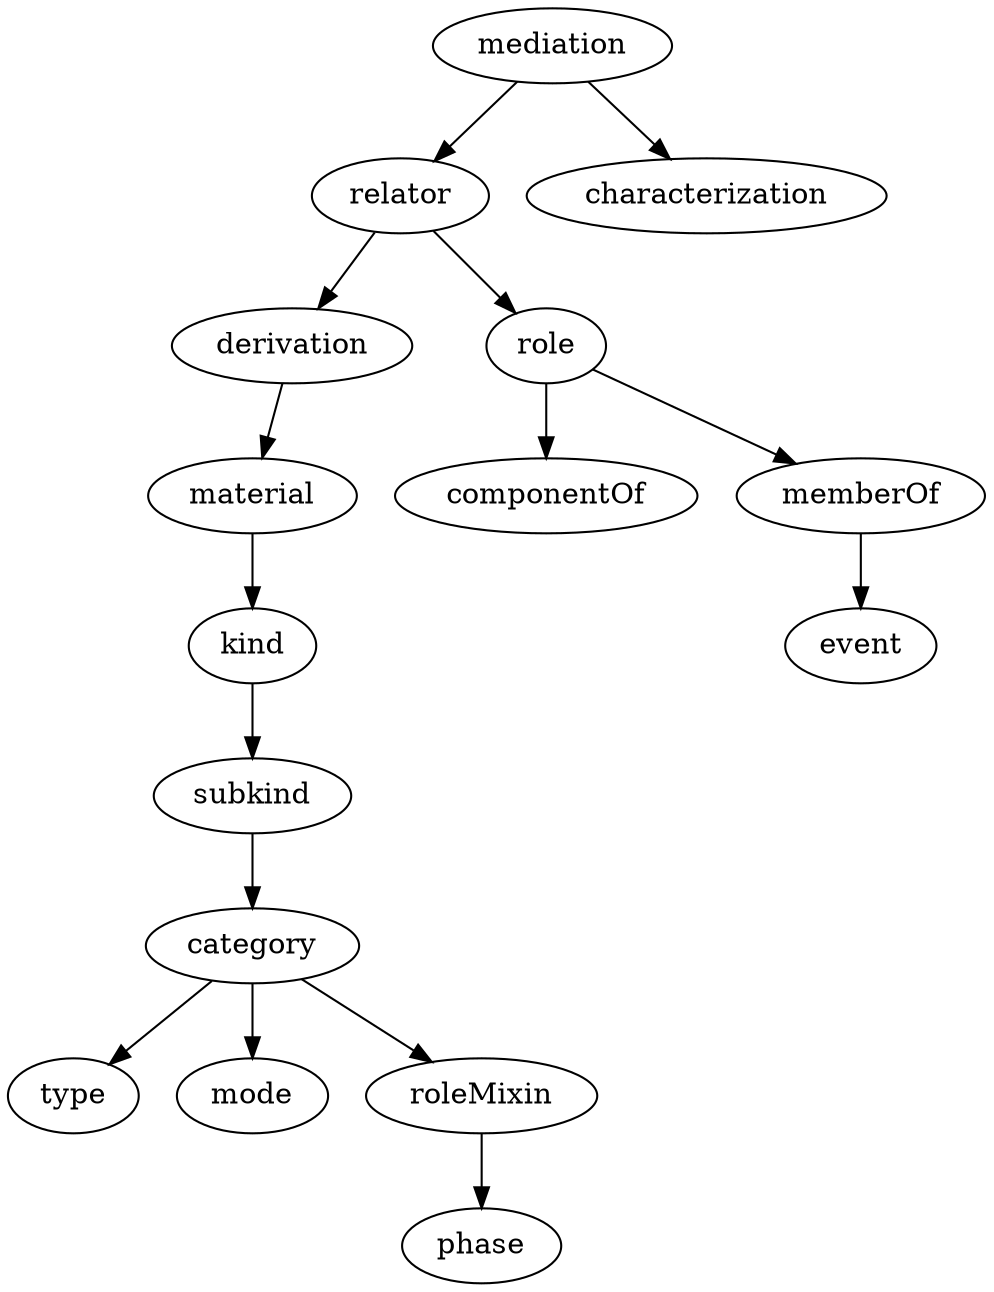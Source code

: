 strict digraph  {
mediation;
relator;
characterization;
derivation;
role;
material;
kind;
subkind;
category;
type;
mode;
roleMixin;
phase;
componentOf;
memberOf;
event;
mediation -> relator;
mediation -> characterization;
relator -> derivation;
relator -> role;
derivation -> material;
role -> componentOf;
role -> memberOf;
material -> kind;
kind -> subkind;
subkind -> category;
category -> type;
category -> mode;
category -> roleMixin;
roleMixin -> phase;
memberOf -> event;
}
